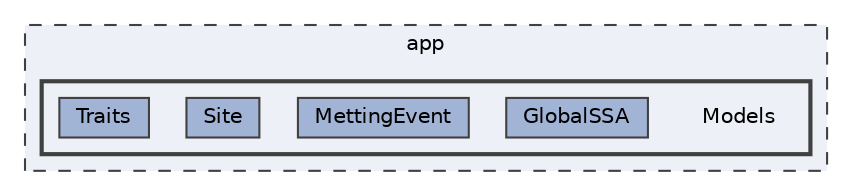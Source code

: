 digraph "app/Models"
{
 // LATEX_PDF_SIZE
  bgcolor="transparent";
  edge [fontname=Helvetica,fontsize=10,labelfontname=Helvetica,labelfontsize=10];
  node [fontname=Helvetica,fontsize=10,shape=box,height=0.2,width=0.4];
  compound=true
  subgraph clusterdir_d422163b96683743ed3963d4aac17747 {
    graph [ bgcolor="#edf0f7", pencolor="grey25", label="app", fontname=Helvetica,fontsize=10 style="filled,dashed", URL="dir_d422163b96683743ed3963d4aac17747.html",tooltip=""]
  subgraph clusterdir_fc6199fba97859a095e1d9a5aa5fae23 {
    graph [ bgcolor="#edf0f7", pencolor="grey25", label="", fontname=Helvetica,fontsize=10 style="filled,bold", URL="dir_fc6199fba97859a095e1d9a5aa5fae23.html",tooltip=""]
    dir_fc6199fba97859a095e1d9a5aa5fae23 [shape=plaintext, label="Models"];
  dir_ceaf2403f60a4f358e69de5472f36623 [label="GlobalSSA", fillcolor="#a2b4d6", color="grey25", style="filled", URL="dir_ceaf2403f60a4f358e69de5472f36623.html",tooltip=""];
  dir_ee3a75b5a446523eebabfa4bd1544845 [label="MettingEvent", fillcolor="#a2b4d6", color="grey25", style="filled", URL="dir_ee3a75b5a446523eebabfa4bd1544845.html",tooltip=""];
  dir_a66370e17d33214905a80f8d96253c8e [label="Site", fillcolor="#a2b4d6", color="grey25", style="filled", URL="dir_a66370e17d33214905a80f8d96253c8e.html",tooltip=""];
  dir_13f12241fb409854d7244691d9d66644 [label="Traits", fillcolor="#a2b4d6", color="grey25", style="filled", URL="dir_13f12241fb409854d7244691d9d66644.html",tooltip=""];
  }
  }
}
